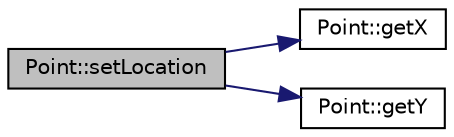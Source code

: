 digraph "Point::setLocation"
{
  edge [fontname="Helvetica",fontsize="10",labelfontname="Helvetica",labelfontsize="10"];
  node [fontname="Helvetica",fontsize="10",shape=record];
  rankdir="LR";
  Node1 [label="Point::setLocation",height=0.2,width=0.4,color="black", fillcolor="grey75", style="filled", fontcolor="black"];
  Node1 -> Node2 [color="midnightblue",fontsize="10",style="solid",fontname="Helvetica"];
  Node2 [label="Point::getX",height=0.2,width=0.4,color="black", fillcolor="white", style="filled",URL="$class_point.html#acc27466778cc87a662bba40268c4c0c8"];
  Node1 -> Node3 [color="midnightblue",fontsize="10",style="solid",fontname="Helvetica"];
  Node3 [label="Point::getY",height=0.2,width=0.4,color="black", fillcolor="white", style="filled",URL="$class_point.html#a3cccbca94719ddde353cce86ce0e2f64"];
}
